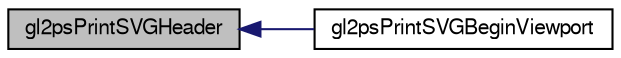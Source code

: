 digraph G
{
  edge [fontname="FreeSans",fontsize="10",labelfontname="FreeSans",labelfontsize="10"];
  node [fontname="FreeSans",fontsize="10",shape=record];
  rankdir="LR";
  Node1 [label="gl2psPrintSVGHeader",height=0.2,width=0.4,color="black", fillcolor="grey75", style="filled" fontcolor="black"];
  Node1 -> Node2 [dir="back",color="midnightblue",fontsize="10",style="solid",fontname="FreeSans"];
  Node2 [label="gl2psPrintSVGBeginViewport",height=0.2,width=0.4,color="black", fillcolor="white", style="filled",URL="$gl2ps_8c.html#ae963bf54d0f96d32bb5d1826a17d5907"];
}
